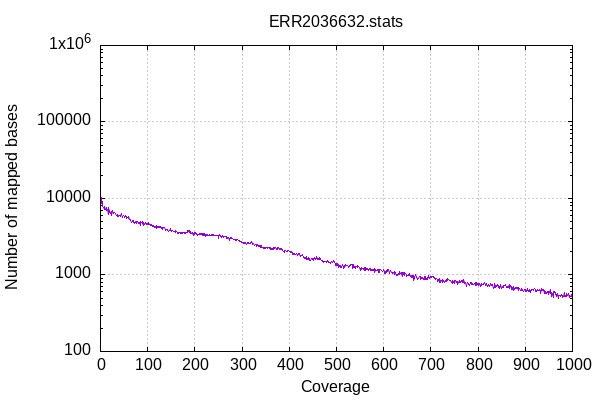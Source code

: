 
            set terminal png size 600,400 truecolor
            set output "ERR2036632-coverage.png"
            set grid xtics ytics y2tics back lc rgb "#cccccc"
            set ylabel "Number of mapped bases"
            set xlabel "Coverage"
            set log y
            set style fill solid border -1
            set title "ERR2036632.stats" noenhanced
            set xrange [:1000]
            plot '-' with lines notitle
        1	8498
2	10248
3	8553
4	9138
5	7928
6	7619
7	7721
8	7244
9	7858
10	7126
11	7094
12	7696
13	6942
14	7240
15	7125
16	6188
17	7208
18	7550
19	6583
20	6932
21	6448
22	6372
23	6809
24	6026
25	6947
26	6773
27	6353
28	6523
29	6559
30	6527
31	6287
32	6285
33	6081
34	6030
35	6087
36	6027
37	5856
38	6011
39	5845
40	5945
41	5947
42	5780
43	5923
44	6281
45	6176
46	5658
47	5736
48	5959
49	5932
50	5737
51	5717
52	5745
53	5806
54	5912
55	5821
56	5489
57	5627
58	5639
59	5548
60	5732
61	5363
62	5351
63	5255
64	5082
65	4877
66	4880
67	4967
68	5152
69	5182
70	4886
71	4759
72	4798
73	4847
74	5011
75	4795
76	4740
77	5002
78	4961
79	4934
80	4697
81	4888
82	4656
83	4800
84	4454
85	4973
86	4885
87	4912
88	4985
89	4953
90	4769
91	4472
92	4871
93	4564
94	4596
95	4878
96	4734
97	4713
98	4569
99	4535
100	4726
101	4630
102	4797
103	4537
104	4528
105	4562
106	4485
107	4623
108	4388
109	4629
110	4280
111	4453
112	4433
113	4289
114	4155
115	4241
116	4138
117	4248
118	4444
119	4085
120	4155
121	4243
122	4364
123	4211
124	4132
125	4214
126	4343
127	4318
128	4208
129	4228
130	4076
131	4146
132	3990
133	4123
134	4123
135	4134
136	4151
137	3938
138	3868
139	3963
140	3953
141	3837
142	3859
143	3925
144	3732
145	3657
146	3842
147	3868
148	4018
149	3821
150	3832
151	3750
152	3828
153	3865
154	3649
155	3693
156	3726
157	3673
158	3760
159	3640
160	3705
161	3675
162	3752
163	3602
164	3517
165	3488
166	3563
167	3616
168	3588
169	3516
170	3629
171	3541
172	3512
173	3517
174	3631
175	3625
176	3568
177	3534
178	3572
179	3461
180	3595
181	3464
182	3565
183	3622
184	3554
185	3872
186	3771
187	3745
188	3564
189	3772
190	3522
191	3727
192	3526
193	3494
194	3561
195	3486
196	3332
197	3540
198	3455
199	3365
200	3542
201	3440
202	3639
203	3360
204	3443
205	3299
206	3361
207	3402
208	3384
209	3339
210	3450
211	3444
212	3416
213	3438
214	3485
215	3417
216	3454
217	3275
218	3269
219	3474
220	3500
221	3279
222	3352
223	3190
224	3341
225	3262
226	3371
227	3308
228	3314
229	3252
230	3246
231	3415
232	3255
233	3319
234	3298
235	3291
236	3365
237	3358
238	3252
239	3368
240	3309
241	3240
242	3325
243	3294
244	3322
245	3247
246	3299
247	3273
248	3238
249	3205
250	3010
251	3279
252	3236
253	3341
254	3271
255	3193
256	3061
257	3234
258	3305
259	3187
260	3150
261	3118
262	3154
263	3167
264	3145
265	3169
266	3154
267	3158
268	3017
269	3028
270	3092
271	3092
272	3109
273	2863
274	3035
275	3104
276	2997
277	3034
278	3079
279	2994
280	2970
281	2919
282	2909
283	2903
284	2898
285	2859
286	2944
287	2821
288	2888
289	2808
290	2915
291	2875
292	2829
293	2844
294	2867
295	2738
296	2704
297	2730
298	2647
299	2725
300	2675
301	2643
302	2651
303	2629
304	2609
305	2660
306	2577
307	2605
308	2628
309	2468
310	2516
311	2551
312	2679
313	2569
314	2641
315	2557
316	2578
317	2607
318	2640
319	2664
320	2707
321	2583
322	2615
323	2542
324	2570
325	2579
326	2447
327	2412
328	2479
329	2506
330	2476
331	2335
332	2465
333	2494
334	2426
335	2387
336	2413
337	2351
338	2455
339	2397
340	2296
341	2427
342	2314
343	2292
344	2285
345	2246
346	2297
347	2248
348	2298
349	2215
350	2301
351	2281
352	2255
353	2258
354	2232
355	2311
356	2311
357	2207
358	2313
359	2295
360	2307
361	2187
362	2234
363	2164
364	2168
365	2220
366	2267
367	2178
368	2267
369	2242
370	2305
371	2289
372	2185
373	2209
374	2264
375	2207
376	2140
377	2280
378	2265
379	2160
380	2194
381	2165
382	2218
383	2160
384	2203
385	2132
386	2111
387	2049
388	2053
389	1983
390	2102
391	2068
392	2075
393	2095
394	2027
395	2038
396	2004
397	2113
398	2086
399	2078
400	2046
401	2003
402	1961
403	2001
404	2016
405	1977
406	1963
407	1856
408	1879
409	1896
410	1860
411	1900
412	1897
413	1874
414	1842
415	1930
416	1912
417	1793
418	1827
419	1908
420	1838
421	1890
422	1836
423	1767
424	1815
425	1821
426	1778
427	1779
428	1861
429	1790
430	1737
431	1711
432	1702
433	1657
434	1692
435	1655
436	1726
437	1594
438	1643
439	1602
440	1591
441	1672
442	1645
443	1566
444	1567
445	1564
446	1632
447	1642
448	1666
449	1629
450	1613
451	1638
452	1555
453	1709
454	1647
455	1633
456	1574
457	1667
458	1725
459	1667
460	1613
461	1656
462	1610
463	1583
464	1658
465	1699
466	1641
467	1572
468	1547
469	1535
470	1536
471	1498
472	1465
473	1521
474	1486
475	1523
476	1506
477	1516
478	1494
479	1442
480	1551
481	1497
482	1492
483	1448
484	1452
485	1465
486	1473
487	1436
488	1422
489	1482
490	1492
491	1441
492	1453
493	1526
494	1509
495	1522
496	1459
497	1412
498	1318
499	1346
500	1417
501	1378
502	1337
503	1426
504	1361
505	1262
506	1293
507	1337
508	1254
509	1312
510	1296
511	1267
512	1387
513	1368
514	1299
515	1226
516	1339
517	1290
518	1236
519	1321
520	1364
521	1338
522	1332
523	1337
524	1337
525	1292
526	1268
527	1279
528	1315
529	1377
530	1312
531	1363
532	1364
533	1360
534	1216
535	1374
536	1333
537	1239
538	1309
539	1236
540	1223
541	1306
542	1277
543	1295
544	1339
545	1266
546	1300
547	1302
548	1242
549	1242
550	1144
551	1202
552	1244
553	1173
554	1194
555	1228
556	1213
557	1220
558	1187
559	1146
560	1256
561	1257
562	1142
563	1211
564	1185
565	1225
566	1165
567	1171
568	1153
569	1215
570	1218
571	1149
572	1231
573	1187
574	1193
575	1153
576	1157
577	1165
578	1182
579	1157
580	1209
581	1080
582	1142
583	1168
584	1140
585	1141
586	1173
587	1138
588	1122
589	1084
590	1163
591	1073
592	1165
593	1163
594	1168
595	1157
596	1156
597	1105
598	1114
599	1133
600	1190
601	1117
602	1034
603	1054
604	1113
605	1129
606	1089
607	1153
608	1184
609	1115
610	1130
611	1177
612	1055
613	1081
614	1156
615	1158
616	1074
617	1065
618	1073
619	1043
620	1090
621	1085
622	1007
623	1101
624	1055
625	1084
626	1061
627	993
628	1023
629	986
630	1019
631	1026
632	1058
633	1005
634	1105
635	1055
636	1038
637	1086
638	1020
639	969
640	1066
641	1052
642	1070
643	1024
644	992
645	1081
646	1057
647	1048
648	1001
649	968
650	984
651	992
652	1024
653	992
654	980
655	1047
656	967
657	969
658	988
659	935
660	982
661	923
662	930
663	988
664	857
665	889
666	945
667	980
668	1003
669	924
670	942
671	886
672	913
673	904
674	892
675	956
676	966
677	948
678	957
679	868
680	905
681	925
682	926
683	911
684	903
685	876
686	861
687	967
688	947
689	870
690	864
691	895
692	930
693	885
694	974
695	925
696	935
697	922
698	910
699	934
700	958
701	962
702	930
703	948
704	958
705	925
706	953
707	896
708	918
709	875
710	897
711	897
712	901
713	876
714	817
715	850
716	852
717	882
718	807
719	890
720	807
721	847
722	854
723	855
724	805
725	861
726	827
727	836
728	810
729	797
730	840
731	821
732	874
733	821
734	847
735	857
736	913
737	864
738	882
739	844
740	854
741	850
742	836
743	802
744	809
745	836
746	768
747	832
748	792
749	836
750	772
751	781
752	859
753	839
754	819
755	792
756	831
757	762
758	809
759	806
760	835
761	800
762	787
763	812
764	856
765	819
766	811
767	848
768	803
769	794
770	871
771	809
772	772
773	808
774	804
775	711
776	722
777	795
778	808
779	784
780	758
781	740
782	744
783	763
784	808
785	753
786	797
787	807
788	775
789	759
790	751
791	749
792	769
793	775
794	740
795	798
796	798
797	732
798	771
799	749
800	731
801	776
802	762
803	746
804	764
805	712
806	740
807	766
808	733
809	752
810	758
811	776
812	759
813	803
814	801
815	743
816	723
817	782
818	749
819	706
820	726
821	745
822	739
823	726
824	733
825	712
826	753
827	766
828	746
829	729
830	734
831	757
832	676
833	695
834	685
835	773
836	685
837	734
838	731
839	715
840	718
841	739
842	755
843	683
844	725
845	704
846	669
847	718
848	744
849	673
850	676
851	707
852	681
853	690
854	735
855	738
856	728
857	759
858	726
859	725
860	712
861	680
862	716
863	689
864	689
865	703
866	753
867	663
868	704
869	720
870	706
871	641
872	641
873	693
874	624
875	671
876	718
877	640
878	663
879	668
880	696
881	669
882	678
883	669
884	682
885	631
886	687
887	671
888	659
889	630
890	633
891	645
892	621
893	673
894	645
895	632
896	606
897	605
898	637
899	643
900	603
901	656
902	625
903	617
904	660
905	631
906	632
907	605
908	638
909	609
910	629
911	585
912	636
913	652
914	629
915	656
916	641
917	636
918	651
919	667
920	666
921	648
922	607
923	600
924	621
925	646
926	625
927	629
928	631
929	626
930	626
931	651
932	635
933	578
934	672
935	634
936	644
937	623
938	622
939	639
940	577
941	621
942	602
943	576
944	582
945	571
946	602
947	593
948	609
949	600
950	555
951	612
952	591
953	641
954	581
955	586
956	521
957	568
958	551
959	504
960	606
961	617
962	588
963	583
964	562
965	574
966	525
967	556
968	532
969	568
970	492
971	538
972	533
973	537
974	536
975	518
976	543
977	550
978	542
979	510
980	527
981	516
982	583
983	519
984	536
985	535
986	529
987	524
988	581
989	536
990	541
991	581
992	557
993	514
994	533
995	521
996	518
997	559
998	531
999	540
1000	521
1000	440066
end
